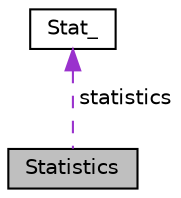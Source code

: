 digraph "Statistics"
{
 // LATEX_PDF_SIZE
  edge [fontname="Helvetica",fontsize="10",labelfontname="Helvetica",labelfontsize="10"];
  node [fontname="Helvetica",fontsize="10",shape=record];
  Node1 [label="Statistics",height=0.2,width=0.4,color="black", fillcolor="grey75", style="filled", fontcolor="black",tooltip=" "];
  Node2 -> Node1 [dir="back",color="darkorchid3",fontsize="10",style="dashed",label=" statistics" ,fontname="Helvetica"];
  Node2 [label="Stat_",height=0.2,width=0.4,color="black", fillcolor="white", style="filled",URL="$struct_stat__.html",tooltip=" "];
}
